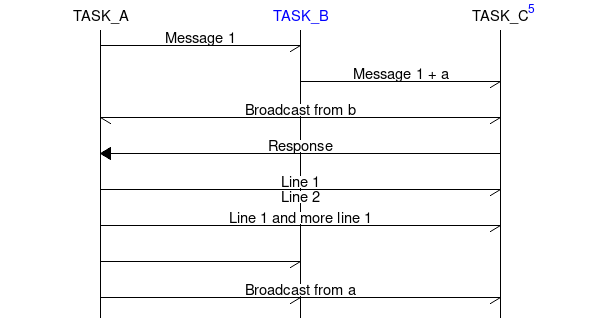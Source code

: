 #!/usr/bin/mscgen -Tpng
#
# testinput3.msc : Sample msc input file
#
# This file is PUBLIC DOMAIN and may be freely reproduced,  distributed,
# transmitted, used, modified, built upon, or otherwise exploited by
# anyone for any purpose, commercial or non-commercial, and in any way,
# including by methods that have not yet been invented or conceived.
#
# This file is provided "AS IS" WITHOUT WARRANTY OF ANY KIND, EITHER
# EXPRESSED OR IMPLIED, INCLUDING, BUT NOT LIMITED TO, THE IMPLIED
# WARRANTIES OF MERCHANTABILITY AND FITNESS FOR A PARTICULAR PURPOSE.
#

msc {
  a [label="TASK_A"],
  "b" [label = "TASK_B", URL="http://www.dilbert.com"],
  c [label = "TASK_C", ID="5", IDURL="http://www.slashdot.org"] ;

  a->b [ label = "Message 1" ] ;
  b->c [ label = "Message 1 + a" ] ;
  b->* [ label = "Broadcast from b" ] ;
  a<=c [ label = "Response" ] ;
  a->c [ label = "Line 1\nLine 2" ] ;
  a->c [ label = "Line 1
                  and more line 1" ];
  a->b ;
  *<-a [ label = "Broadcast from a" ] ;
}

